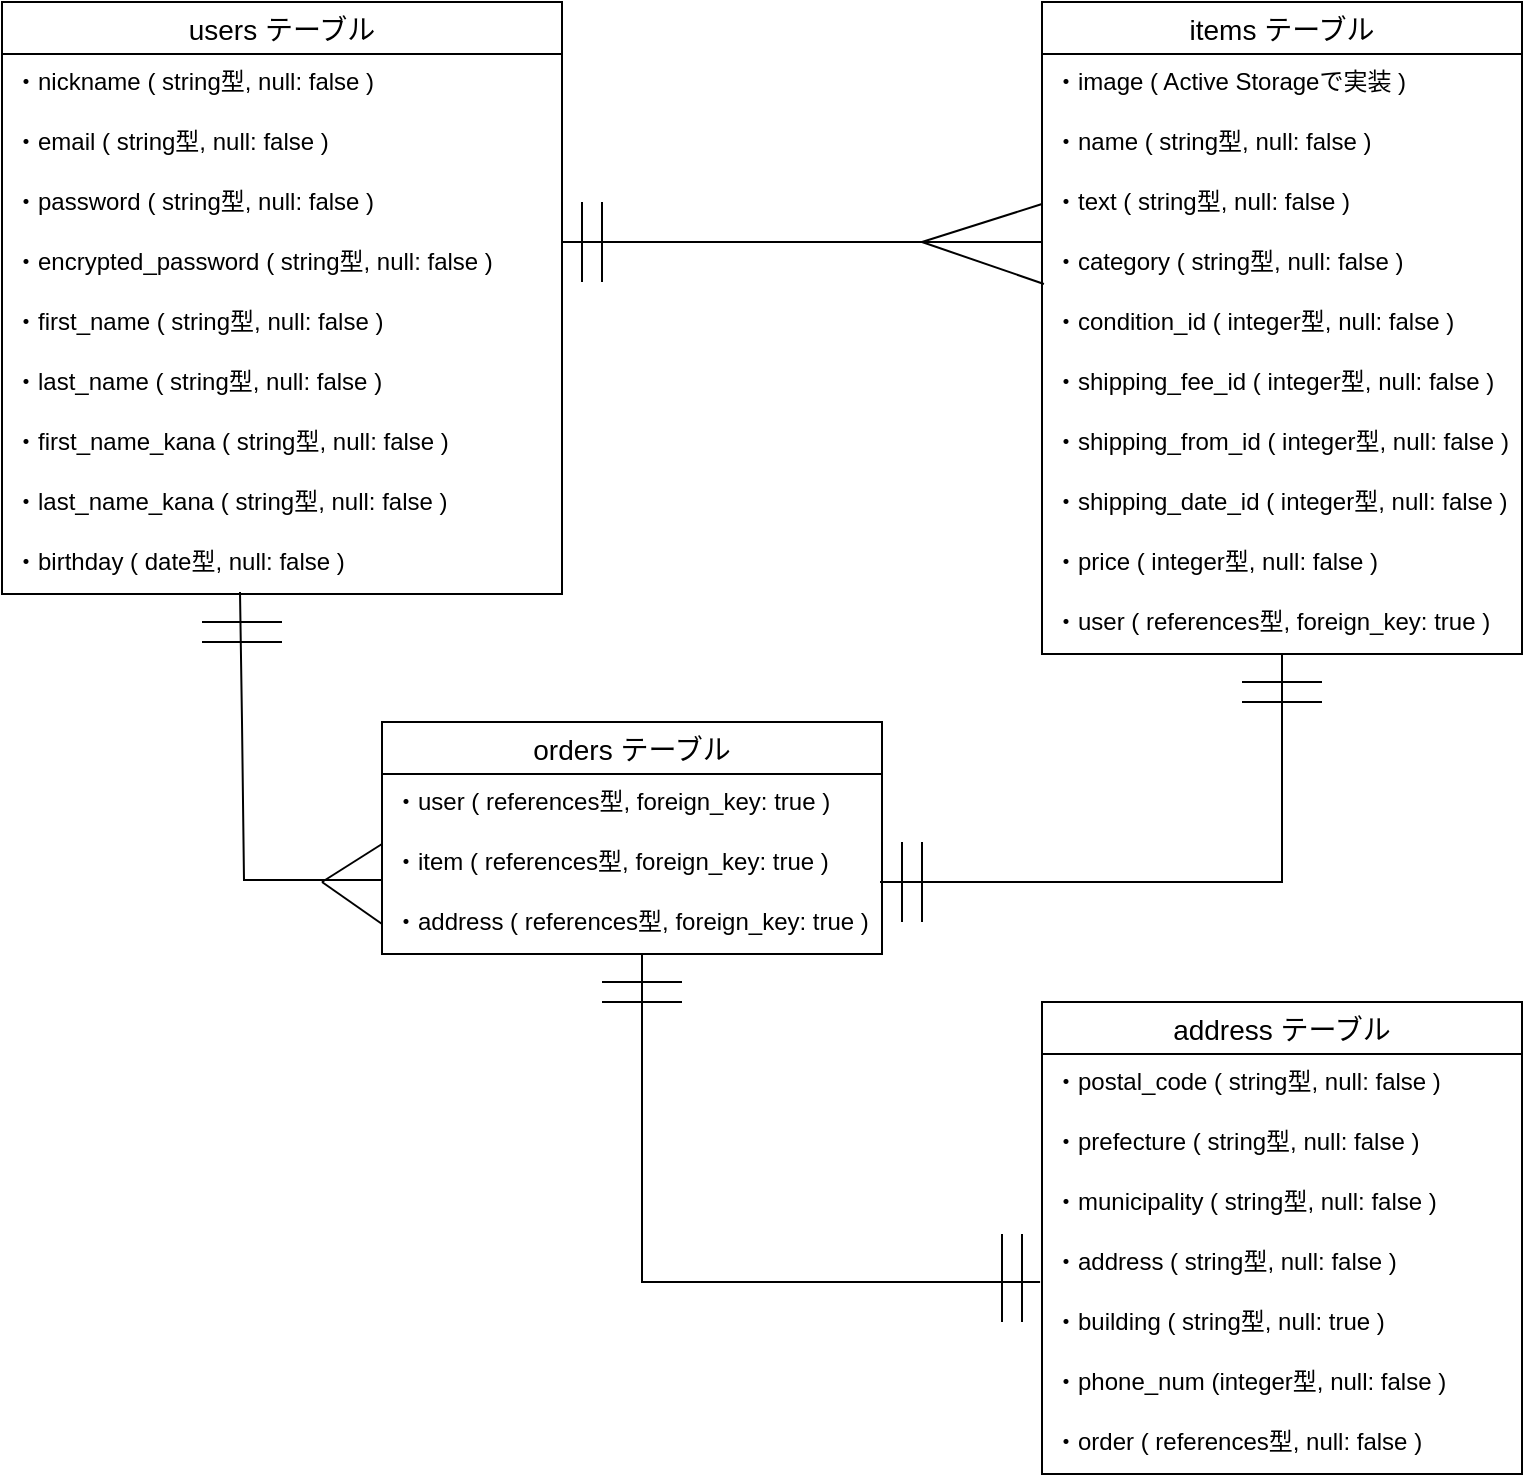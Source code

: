 <mxfile version="13.6.5">
    <diagram id="rH8w5JhXkekZOoW7ol6t" name="ページ1">
        <mxGraphModel dx="968" dy="830" grid="1" gridSize="10" guides="1" tooltips="1" connect="1" arrows="1" fold="1" page="1" pageScale="1" pageWidth="827" pageHeight="1169" math="0" shadow="0">
            <root>
                <mxCell id="0"/>
                <mxCell id="1" parent="0"/>
                <mxCell id="28" value="users テーブル" style="swimlane;fontStyle=0;childLayout=stackLayout;horizontal=1;startSize=26;horizontalStack=0;resizeParent=1;resizeParentMax=0;resizeLast=0;collapsible=1;marginBottom=0;align=center;fontSize=14;" parent="1" vertex="1">
                    <mxGeometry x="40" y="40" width="280" height="296" as="geometry"/>
                </mxCell>
                <mxCell id="29" value="・nickname ( string型, null: false )" style="text;strokeColor=none;fillColor=none;spacingLeft=4;spacingRight=4;overflow=hidden;rotatable=0;points=[[0,0.5],[1,0.5]];portConstraint=eastwest;fontSize=12;" parent="28" vertex="1">
                    <mxGeometry y="26" width="280" height="30" as="geometry"/>
                </mxCell>
                <mxCell id="30" value="・email ( string型, null: false )" style="text;strokeColor=none;fillColor=none;spacingLeft=4;spacingRight=4;overflow=hidden;rotatable=0;points=[[0,0.5],[1,0.5]];portConstraint=eastwest;fontSize=12;" parent="28" vertex="1">
                    <mxGeometry y="56" width="280" height="30" as="geometry"/>
                </mxCell>
                <mxCell id="31" value="・password ( string型, null: false )" style="text;strokeColor=none;fillColor=none;spacingLeft=4;spacingRight=4;overflow=hidden;rotatable=0;points=[[0,0.5],[1,0.5]];portConstraint=eastwest;fontSize=12;" parent="28" vertex="1">
                    <mxGeometry y="86" width="280" height="30" as="geometry"/>
                </mxCell>
                <mxCell id="83" value="・encrypted_password ( string型, null: false )" style="text;strokeColor=none;fillColor=none;spacingLeft=4;spacingRight=4;overflow=hidden;rotatable=0;points=[[0,0.5],[1,0.5]];portConstraint=eastwest;fontSize=12;" vertex="1" parent="28">
                    <mxGeometry y="116" width="280" height="30" as="geometry"/>
                </mxCell>
                <mxCell id="34" value="・first_name ( string型, null: false )" style="text;strokeColor=none;fillColor=none;spacingLeft=4;spacingRight=4;overflow=hidden;rotatable=0;points=[[0,0.5],[1,0.5]];portConstraint=eastwest;fontSize=12;" parent="28" vertex="1">
                    <mxGeometry y="146" width="280" height="30" as="geometry"/>
                </mxCell>
                <mxCell id="36" value="・last_name ( string型, null: false )" style="text;strokeColor=none;fillColor=none;spacingLeft=4;spacingRight=4;overflow=hidden;rotatable=0;points=[[0,0.5],[1,0.5]];portConstraint=eastwest;fontSize=12;" parent="28" vertex="1">
                    <mxGeometry y="176" width="280" height="30" as="geometry"/>
                </mxCell>
                <mxCell id="84" value="・first_name_kana ( string型, null: false )" style="text;strokeColor=none;fillColor=none;spacingLeft=4;spacingRight=4;overflow=hidden;rotatable=0;points=[[0,0.5],[1,0.5]];portConstraint=eastwest;fontSize=12;" vertex="1" parent="28">
                    <mxGeometry y="206" width="280" height="30" as="geometry"/>
                </mxCell>
                <mxCell id="85" value="・last_name_kana ( string型, null: false )" style="text;strokeColor=none;fillColor=none;spacingLeft=4;spacingRight=4;overflow=hidden;rotatable=0;points=[[0,0.5],[1,0.5]];portConstraint=eastwest;fontSize=12;" vertex="1" parent="28">
                    <mxGeometry y="236" width="280" height="30" as="geometry"/>
                </mxCell>
                <mxCell id="39" value="・birthday ( date型, null: false )" style="text;strokeColor=none;fillColor=none;spacingLeft=4;spacingRight=4;overflow=hidden;rotatable=0;points=[[0,0.5],[1,0.5]];portConstraint=eastwest;fontSize=12;" parent="28" vertex="1">
                    <mxGeometry y="266" width="280" height="30" as="geometry"/>
                </mxCell>
                <mxCell id="40" value="items テーブル" style="swimlane;fontStyle=0;childLayout=stackLayout;horizontal=1;startSize=26;horizontalStack=0;resizeParent=1;resizeParentMax=0;resizeLast=0;collapsible=1;marginBottom=0;align=center;fontSize=14;" parent="1" vertex="1">
                    <mxGeometry x="560" y="40" width="240" height="326" as="geometry"/>
                </mxCell>
                <mxCell id="41" value="・image ( Active Storageで実装 )" style="text;strokeColor=none;fillColor=none;spacingLeft=4;spacingRight=4;overflow=hidden;rotatable=0;points=[[0,0.5],[1,0.5]];portConstraint=eastwest;fontSize=12;" parent="40" vertex="1">
                    <mxGeometry y="26" width="240" height="30" as="geometry"/>
                </mxCell>
                <mxCell id="42" value="・name ( string型, null: false )" style="text;strokeColor=none;fillColor=none;spacingLeft=4;spacingRight=4;overflow=hidden;rotatable=0;points=[[0,0.5],[1,0.5]];portConstraint=eastwest;fontSize=12;" parent="40" vertex="1">
                    <mxGeometry y="56" width="240" height="30" as="geometry"/>
                </mxCell>
                <mxCell id="43" value="・text ( string型, null: false )" style="text;strokeColor=none;fillColor=none;spacingLeft=4;spacingRight=4;overflow=hidden;rotatable=0;points=[[0,0.5],[1,0.5]];portConstraint=eastwest;fontSize=12;" parent="40" vertex="1">
                    <mxGeometry y="86" width="240" height="30" as="geometry"/>
                </mxCell>
                <mxCell id="76" value="" style="endArrow=none;html=1;rounded=0;entryX=0;entryY=0.5;entryDx=0;entryDy=0;" parent="40" target="43" edge="1">
                    <mxGeometry relative="1" as="geometry">
                        <mxPoint x="-60" y="120" as="sourcePoint"/>
                        <mxPoint x="100" y="120" as="targetPoint"/>
                    </mxGeometry>
                </mxCell>
                <mxCell id="77" value="" style="endArrow=none;html=1;rounded=0;entryX=0.004;entryY=0.833;entryDx=0;entryDy=0;entryPerimeter=0;" parent="40" target="44" edge="1">
                    <mxGeometry relative="1" as="geometry">
                        <mxPoint x="-60" y="120" as="sourcePoint"/>
                        <mxPoint x="100" y="120" as="targetPoint"/>
                    </mxGeometry>
                </mxCell>
                <mxCell id="44" value="・category ( string型, null: false )" style="text;strokeColor=none;fillColor=none;spacingLeft=4;spacingRight=4;overflow=hidden;rotatable=0;points=[[0,0.5],[1,0.5]];portConstraint=eastwest;fontSize=12;" parent="40" vertex="1">
                    <mxGeometry y="116" width="240" height="30" as="geometry"/>
                </mxCell>
                <mxCell id="45" value="・condition_id ( integer型, null: false )" style="text;strokeColor=none;fillColor=none;spacingLeft=4;spacingRight=4;overflow=hidden;rotatable=0;points=[[0,0.5],[1,0.5]];portConstraint=eastwest;fontSize=12;" parent="40" vertex="1">
                    <mxGeometry y="146" width="240" height="30" as="geometry"/>
                </mxCell>
                <mxCell id="46" value="・shipping_fee_id ( integer型, null: false )" style="text;strokeColor=none;fillColor=none;spacingLeft=4;spacingRight=4;overflow=hidden;rotatable=0;points=[[0,0.5],[1,0.5]];portConstraint=eastwest;fontSize=12;" parent="40" vertex="1">
                    <mxGeometry y="176" width="240" height="30" as="geometry"/>
                </mxCell>
                <mxCell id="47" value="・shipping_from_id ( integer型, null: false )" style="text;strokeColor=none;fillColor=none;spacingLeft=4;spacingRight=4;overflow=hidden;rotatable=0;points=[[0,0.5],[1,0.5]];portConstraint=eastwest;fontSize=12;" parent="40" vertex="1">
                    <mxGeometry y="206" width="240" height="30" as="geometry"/>
                </mxCell>
                <mxCell id="48" value="・shipping_date_id ( integer型, null: false )" style="text;strokeColor=none;fillColor=none;spacingLeft=4;spacingRight=4;overflow=hidden;rotatable=0;points=[[0,0.5],[1,0.5]];portConstraint=eastwest;fontSize=12;" parent="40" vertex="1">
                    <mxGeometry y="236" width="240" height="30" as="geometry"/>
                </mxCell>
                <mxCell id="49" value="・price ( integer型, null: false )" style="text;strokeColor=none;fillColor=none;spacingLeft=4;spacingRight=4;overflow=hidden;rotatable=0;points=[[0,0.5],[1,0.5]];portConstraint=eastwest;fontSize=12;" parent="40" vertex="1">
                    <mxGeometry y="266" width="240" height="30" as="geometry"/>
                </mxCell>
                <mxCell id="78" value="・user ( references型, foreign_key: true )" style="text;strokeColor=none;fillColor=none;spacingLeft=4;spacingRight=4;overflow=hidden;rotatable=0;points=[[0,0.5],[1,0.5]];portConstraint=eastwest;fontSize=12;" parent="40" vertex="1">
                    <mxGeometry y="296" width="240" height="30" as="geometry"/>
                </mxCell>
                <mxCell id="65" value="" style="endArrow=none;html=1;rounded=0;exitX=0.425;exitY=0.967;exitDx=0;exitDy=0;exitPerimeter=0;" parent="1" source="39" edge="1">
                    <mxGeometry relative="1" as="geometry">
                        <mxPoint x="160" y="360" as="sourcePoint"/>
                        <mxPoint x="230" y="479" as="targetPoint"/>
                        <Array as="points">
                            <mxPoint x="160" y="400"/>
                            <mxPoint x="161" y="479"/>
                        </Array>
                    </mxGeometry>
                </mxCell>
                <mxCell id="73" value="" style="endArrow=none;html=1;rounded=0;" parent="1" edge="1">
                    <mxGeometry relative="1" as="geometry">
                        <mxPoint x="320" y="160" as="sourcePoint"/>
                        <mxPoint x="560" y="160" as="targetPoint"/>
                    </mxGeometry>
                </mxCell>
                <mxCell id="74" value="" style="endArrow=none;html=1;rounded=0;" parent="1" edge="1">
                    <mxGeometry relative="1" as="geometry">
                        <mxPoint x="330" y="140" as="sourcePoint"/>
                        <mxPoint x="330" y="180" as="targetPoint"/>
                    </mxGeometry>
                </mxCell>
                <mxCell id="75" value="" style="endArrow=none;html=1;rounded=0;" parent="1" edge="1">
                    <mxGeometry relative="1" as="geometry">
                        <mxPoint x="340" y="140" as="sourcePoint"/>
                        <mxPoint x="340" y="180" as="targetPoint"/>
                    </mxGeometry>
                </mxCell>
                <mxCell id="81" value="" style="endArrow=none;html=1;rounded=0;" parent="1" edge="1">
                    <mxGeometry relative="1" as="geometry">
                        <mxPoint x="140" y="350" as="sourcePoint"/>
                        <mxPoint x="180" y="350" as="targetPoint"/>
                    </mxGeometry>
                </mxCell>
                <mxCell id="82" value="" style="endArrow=none;html=1;rounded=0;" parent="1" edge="1">
                    <mxGeometry relative="1" as="geometry">
                        <mxPoint x="140" y="360" as="sourcePoint"/>
                        <mxPoint x="180" y="360" as="targetPoint"/>
                    </mxGeometry>
                </mxCell>
                <mxCell id="50" value="address テーブル" style="swimlane;fontStyle=0;childLayout=stackLayout;horizontal=1;startSize=26;horizontalStack=0;resizeParent=1;resizeParentMax=0;resizeLast=0;collapsible=1;marginBottom=0;align=center;fontSize=14;" parent="1" vertex="1">
                    <mxGeometry x="560" y="540" width="240" height="236" as="geometry"/>
                </mxCell>
                <mxCell id="55" value="・postal_code ( string型, null: false )" style="text;strokeColor=none;fillColor=none;spacingLeft=4;spacingRight=4;overflow=hidden;rotatable=0;points=[[0,0.5],[1,0.5]];portConstraint=eastwest;fontSize=12;" parent="50" vertex="1">
                    <mxGeometry y="26" width="240" height="30" as="geometry"/>
                </mxCell>
                <mxCell id="56" value="・prefecture ( string型, null: false )" style="text;strokeColor=none;fillColor=none;spacingLeft=4;spacingRight=4;overflow=hidden;rotatable=0;points=[[0,0.5],[1,0.5]];portConstraint=eastwest;fontSize=12;" parent="50" vertex="1">
                    <mxGeometry y="56" width="240" height="30" as="geometry"/>
                </mxCell>
                <mxCell id="57" value="・municipality ( string型, null: false )" style="text;strokeColor=none;fillColor=none;spacingLeft=4;spacingRight=4;overflow=hidden;rotatable=0;points=[[0,0.5],[1,0.5]];portConstraint=eastwest;fontSize=12;" parent="50" vertex="1">
                    <mxGeometry y="86" width="240" height="30" as="geometry"/>
                </mxCell>
                <mxCell id="103" value="" style="endArrow=none;html=1;rounded=0;" edge="1" parent="50">
                    <mxGeometry relative="1" as="geometry">
                        <mxPoint x="-10" y="116" as="sourcePoint"/>
                        <mxPoint x="-10" y="160" as="targetPoint"/>
                    </mxGeometry>
                </mxCell>
                <mxCell id="104" value="" style="endArrow=none;html=1;rounded=0;" edge="1" parent="50">
                    <mxGeometry relative="1" as="geometry">
                        <mxPoint x="-20" y="116" as="sourcePoint"/>
                        <mxPoint x="-20" y="160" as="targetPoint"/>
                    </mxGeometry>
                </mxCell>
                <mxCell id="58" value="・address ( string型, null: false )" style="text;strokeColor=none;fillColor=none;spacingLeft=4;spacingRight=4;overflow=hidden;rotatable=0;points=[[0,0.5],[1,0.5]];portConstraint=eastwest;fontSize=12;" parent="50" vertex="1">
                    <mxGeometry y="116" width="240" height="30" as="geometry"/>
                </mxCell>
                <mxCell id="59" value="・building ( string型, null: true )" style="text;strokeColor=none;fillColor=none;spacingLeft=4;spacingRight=4;overflow=hidden;rotatable=0;points=[[0,0.5],[1,0.5]];portConstraint=eastwest;fontSize=12;" parent="50" vertex="1">
                    <mxGeometry y="146" width="240" height="30" as="geometry"/>
                </mxCell>
                <mxCell id="60" value="・phone_num (integer型, null: false )" style="text;strokeColor=none;fillColor=none;spacingLeft=4;spacingRight=4;overflow=hidden;rotatable=0;points=[[0,0.5],[1,0.5]];portConstraint=eastwest;fontSize=12;" parent="50" vertex="1">
                    <mxGeometry y="176" width="240" height="30" as="geometry"/>
                </mxCell>
                <mxCell id="105" value="・order ( references型, null: false )" style="text;strokeColor=none;fillColor=none;spacingLeft=4;spacingRight=4;overflow=hidden;rotatable=0;points=[[0,0.5],[1,0.5]];portConstraint=eastwest;fontSize=12;" vertex="1" parent="50">
                    <mxGeometry y="206" width="240" height="30" as="geometry"/>
                </mxCell>
                <mxCell id="86" value="orders テーブル" style="swimlane;fontStyle=0;childLayout=stackLayout;horizontal=1;startSize=26;horizontalStack=0;resizeParent=1;resizeParentMax=0;resizeLast=0;collapsible=1;marginBottom=0;align=center;fontSize=14;" vertex="1" parent="1">
                    <mxGeometry x="230" y="400" width="250" height="116" as="geometry"/>
                </mxCell>
                <mxCell id="87" value="・user ( references型, foreign_key: true )" style="text;strokeColor=none;fillColor=none;spacingLeft=4;spacingRight=4;overflow=hidden;rotatable=0;points=[[0,0.5],[1,0.5]];portConstraint=eastwest;fontSize=12;" vertex="1" parent="86">
                    <mxGeometry y="26" width="250" height="30" as="geometry"/>
                </mxCell>
                <mxCell id="88" value="・item ( references型, foreign_key: true )" style="text;strokeColor=none;fillColor=none;spacingLeft=4;spacingRight=4;overflow=hidden;rotatable=0;points=[[0,0.5],[1,0.5]];portConstraint=eastwest;fontSize=12;" vertex="1" parent="86">
                    <mxGeometry y="56" width="250" height="30" as="geometry"/>
                </mxCell>
                <mxCell id="91" value="" style="endArrow=none;html=1;rounded=0;entryX=0;entryY=0.5;entryDx=0;entryDy=0;" edge="1" parent="86" target="89">
                    <mxGeometry relative="1" as="geometry">
                        <mxPoint x="-30" y="80" as="sourcePoint"/>
                        <mxPoint x="130" y="80" as="targetPoint"/>
                    </mxGeometry>
                </mxCell>
                <mxCell id="92" value="" style="endArrow=none;html=1;rounded=0;" edge="1" parent="86">
                    <mxGeometry relative="1" as="geometry">
                        <mxPoint x="-30" y="80" as="sourcePoint"/>
                        <mxPoint y="61" as="targetPoint"/>
                    </mxGeometry>
                </mxCell>
                <mxCell id="89" value="・address ( references型, foreign_key: true )" style="text;strokeColor=none;fillColor=none;spacingLeft=4;spacingRight=4;overflow=hidden;rotatable=0;points=[[0,0.5],[1,0.5]];portConstraint=eastwest;fontSize=12;" vertex="1" parent="86">
                    <mxGeometry y="86" width="250" height="30" as="geometry"/>
                </mxCell>
                <mxCell id="100" value="" style="endArrow=none;html=1;rounded=0;entryX=-0.004;entryY=0.8;entryDx=0;entryDy=0;entryPerimeter=0;" edge="1" parent="86" target="58">
                    <mxGeometry relative="1" as="geometry">
                        <mxPoint x="130" y="116" as="sourcePoint"/>
                        <mxPoint x="290" y="116" as="targetPoint"/>
                        <Array as="points">
                            <mxPoint x="130" y="280"/>
                        </Array>
                    </mxGeometry>
                </mxCell>
                <mxCell id="93" value="" style="group" vertex="1" connectable="0" parent="1">
                    <mxGeometry x="490" y="380" width="210" height="120" as="geometry"/>
                </mxCell>
                <mxCell id="68" value="" style="endArrow=none;html=1;rounded=0;exitX=0.996;exitY=0.8;exitDx=0;exitDy=0;exitPerimeter=0;" parent="93" target="78" edge="1" source="88">
                    <mxGeometry relative="1" as="geometry">
                        <mxPoint x="50" y="140" as="sourcePoint"/>
                        <mxPoint x="190" y="-10" as="targetPoint"/>
                        <Array as="points">
                            <mxPoint x="190" y="100"/>
                        </Array>
                    </mxGeometry>
                </mxCell>
                <mxCell id="69" value="" style="endArrow=none;html=1;rounded=0;" parent="93" edge="1">
                    <mxGeometry relative="1" as="geometry">
                        <mxPoint y="80" as="sourcePoint"/>
                        <mxPoint y="120" as="targetPoint"/>
                    </mxGeometry>
                </mxCell>
                <mxCell id="70" value="" style="endArrow=none;html=1;rounded=0;" parent="93" edge="1">
                    <mxGeometry relative="1" as="geometry">
                        <mxPoint x="10" y="80" as="sourcePoint"/>
                        <mxPoint x="10" y="120" as="targetPoint"/>
                    </mxGeometry>
                </mxCell>
                <mxCell id="71" value="" style="endArrow=none;html=1;rounded=0;" parent="93" edge="1">
                    <mxGeometry relative="1" as="geometry">
                        <mxPoint x="210" as="sourcePoint"/>
                        <mxPoint x="170" as="targetPoint"/>
                    </mxGeometry>
                </mxCell>
                <mxCell id="72" value="" style="endArrow=none;html=1;rounded=0;" parent="93" edge="1">
                    <mxGeometry relative="1" as="geometry">
                        <mxPoint x="210" y="10" as="sourcePoint"/>
                        <mxPoint x="170" y="10" as="targetPoint"/>
                    </mxGeometry>
                </mxCell>
                <mxCell id="101" value="" style="endArrow=none;html=1;rounded=0;" edge="1" parent="1">
                    <mxGeometry relative="1" as="geometry">
                        <mxPoint x="340" y="530" as="sourcePoint"/>
                        <mxPoint x="380" y="530" as="targetPoint"/>
                    </mxGeometry>
                </mxCell>
                <mxCell id="102" value="" style="endArrow=none;html=1;rounded=0;" edge="1" parent="1">
                    <mxGeometry relative="1" as="geometry">
                        <mxPoint x="340" y="540" as="sourcePoint"/>
                        <mxPoint x="380" y="540" as="targetPoint"/>
                    </mxGeometry>
                </mxCell>
            </root>
        </mxGraphModel>
    </diagram>
</mxfile>